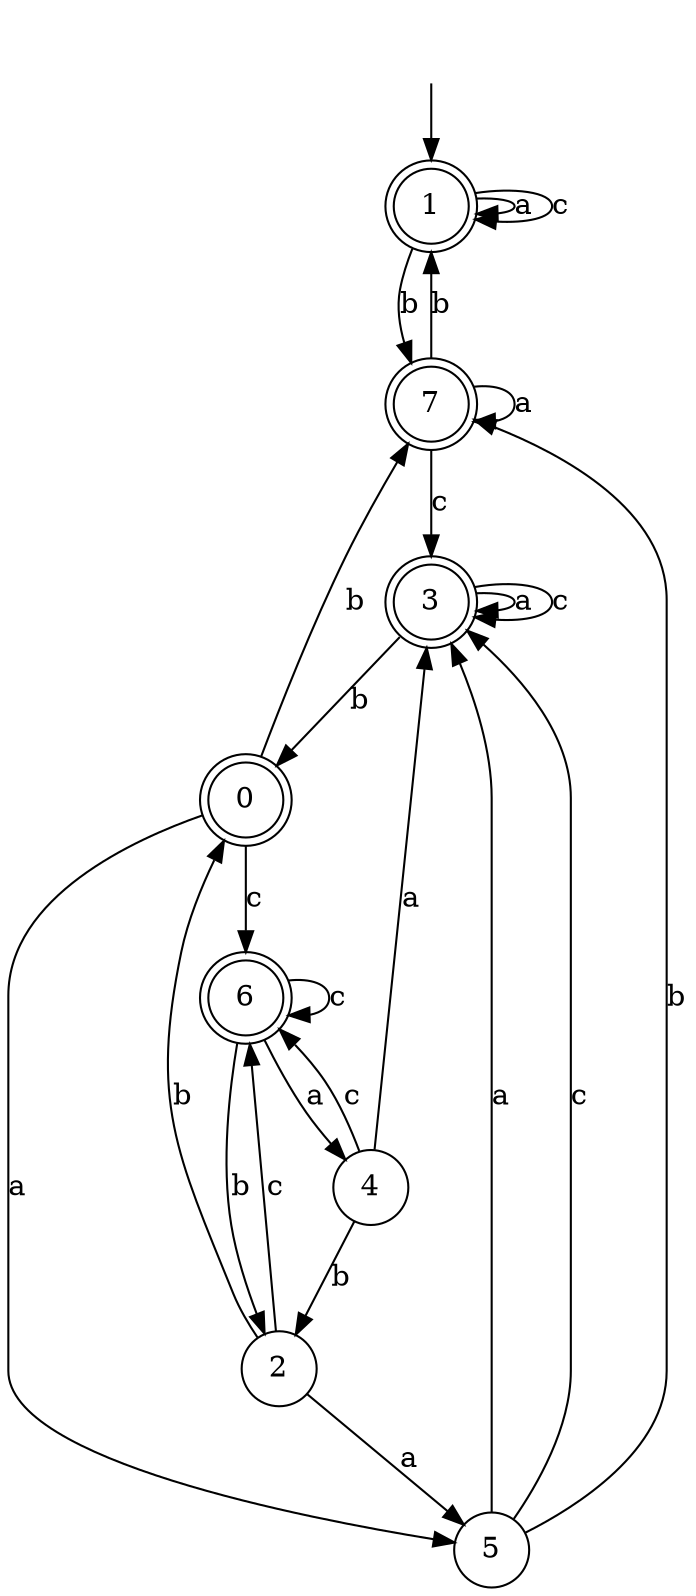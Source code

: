 digraph g {
__start [label=""shape=none]
	1[shape="doublecircle" label="1"]
	0[shape="doublecircle" label="0"]
	2[shape="circle" label="2"]
	3[shape="doublecircle" label="3"]
	4[shape="circle" label="4"]
	5[shape="circle" label="5"]
	6[shape="doublecircle" label="6"]
	7[shape="doublecircle" label="7"]

__start -> 1
	0 -> 5 [label="a"]
	0 -> 7 [label="b"]
	0 -> 6 [label="c"]
	1 -> 1 [label="a"]
	1 -> 7 [label="b"]
	1 -> 1 [label="c"]
	2 -> 5 [label="a"]
	2 -> 0 [label="b"]
	2 -> 6 [label="c"]
	3 -> 3 [label="a"]
	3 -> 0 [label="b"]
	3 -> 3 [label="c"]
	4 -> 3 [label="a"]
	4 -> 2 [label="b"]
	4 -> 6 [label="c"]
	5 -> 3 [label="a"]
	5 -> 7 [label="b"]
	5 -> 3 [label="c"]
	6 -> 4 [label="a"]
	6 -> 2 [label="b"]
	6 -> 6 [label="c"]
	7 -> 7 [label="a"]
	7 -> 1 [label="b"]
	7 -> 3 [label="c"]
}
